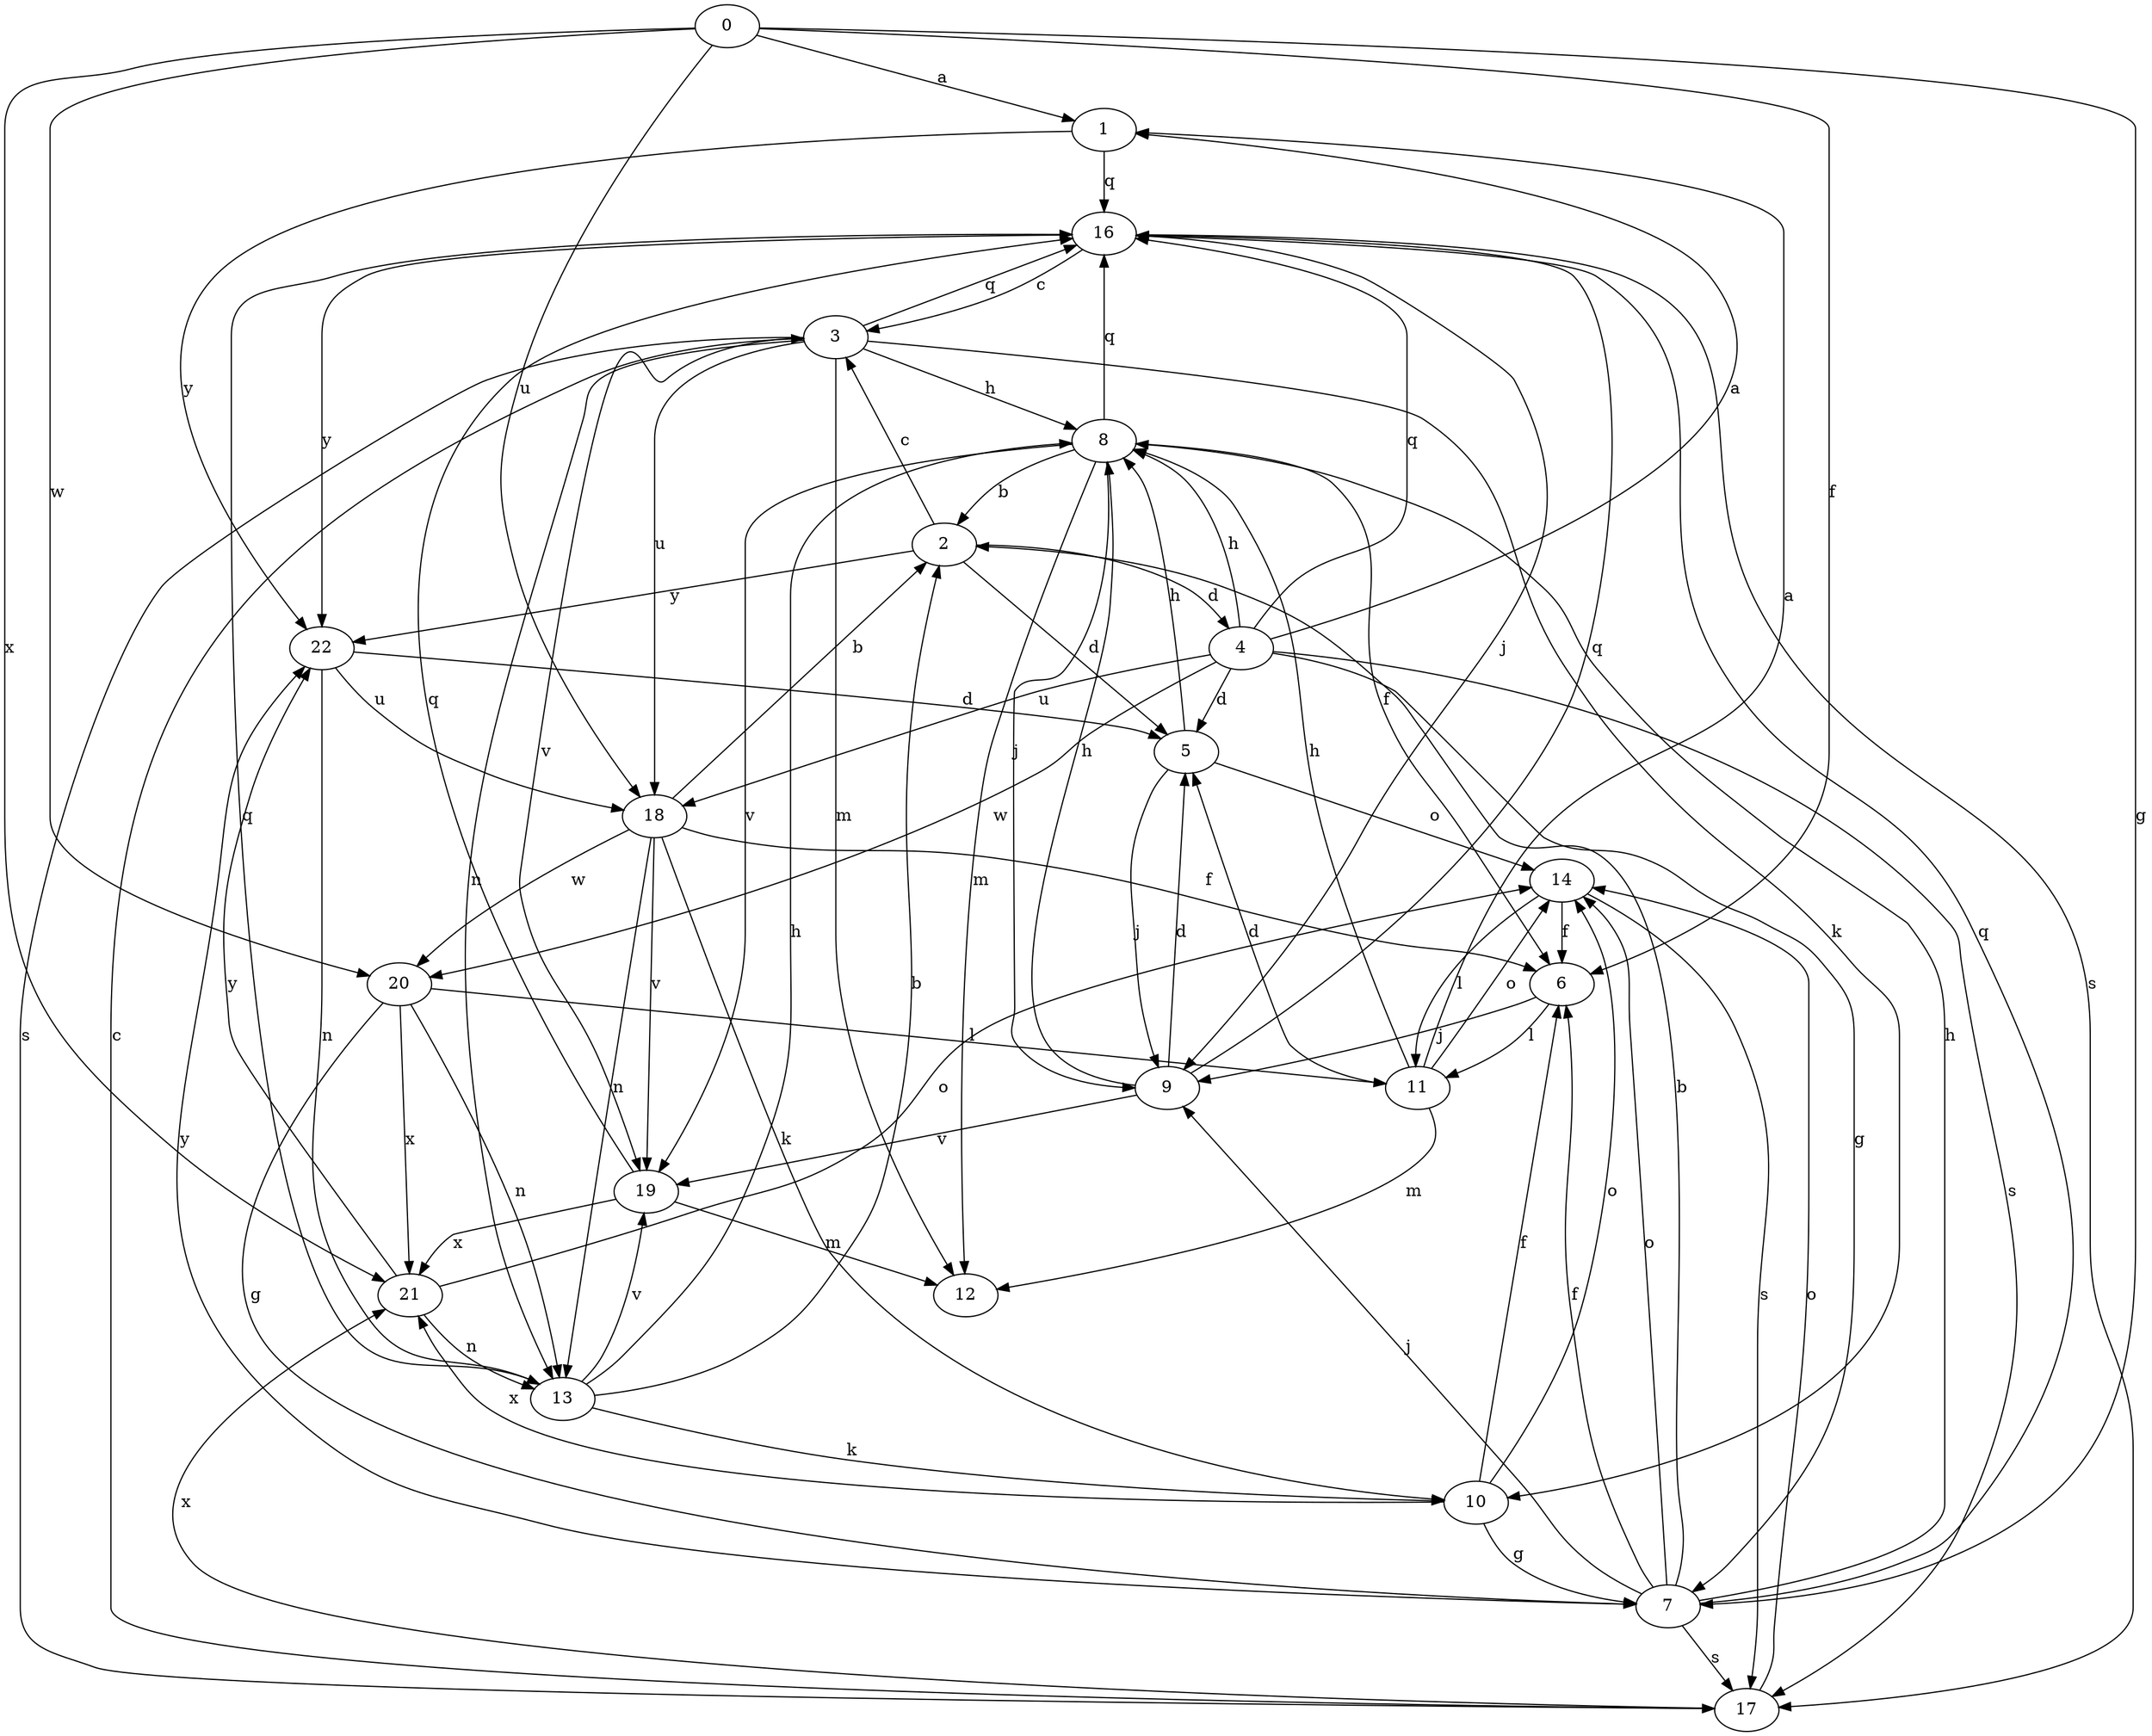 strict digraph  {
0;
1;
2;
3;
4;
5;
6;
7;
8;
9;
10;
11;
12;
13;
14;
16;
17;
18;
19;
20;
21;
22;
0 -> 1  [label=a];
0 -> 6  [label=f];
0 -> 7  [label=g];
0 -> 18  [label=u];
0 -> 20  [label=w];
0 -> 21  [label=x];
1 -> 16  [label=q];
1 -> 22  [label=y];
2 -> 3  [label=c];
2 -> 4  [label=d];
2 -> 5  [label=d];
2 -> 22  [label=y];
3 -> 8  [label=h];
3 -> 10  [label=k];
3 -> 12  [label=m];
3 -> 13  [label=n];
3 -> 16  [label=q];
3 -> 17  [label=s];
3 -> 18  [label=u];
3 -> 19  [label=v];
4 -> 1  [label=a];
4 -> 5  [label=d];
4 -> 7  [label=g];
4 -> 8  [label=h];
4 -> 16  [label=q];
4 -> 17  [label=s];
4 -> 18  [label=u];
4 -> 20  [label=w];
5 -> 8  [label=h];
5 -> 9  [label=j];
5 -> 14  [label=o];
6 -> 9  [label=j];
6 -> 11  [label=l];
7 -> 2  [label=b];
7 -> 6  [label=f];
7 -> 8  [label=h];
7 -> 9  [label=j];
7 -> 14  [label=o];
7 -> 16  [label=q];
7 -> 17  [label=s];
7 -> 22  [label=y];
8 -> 2  [label=b];
8 -> 6  [label=f];
8 -> 9  [label=j];
8 -> 12  [label=m];
8 -> 16  [label=q];
8 -> 19  [label=v];
9 -> 5  [label=d];
9 -> 8  [label=h];
9 -> 16  [label=q];
9 -> 19  [label=v];
10 -> 6  [label=f];
10 -> 7  [label=g];
10 -> 14  [label=o];
10 -> 21  [label=x];
11 -> 1  [label=a];
11 -> 5  [label=d];
11 -> 8  [label=h];
11 -> 12  [label=m];
11 -> 14  [label=o];
13 -> 2  [label=b];
13 -> 8  [label=h];
13 -> 10  [label=k];
13 -> 16  [label=q];
13 -> 19  [label=v];
14 -> 6  [label=f];
14 -> 11  [label=l];
14 -> 17  [label=s];
16 -> 3  [label=c];
16 -> 9  [label=j];
16 -> 17  [label=s];
16 -> 22  [label=y];
17 -> 3  [label=c];
17 -> 14  [label=o];
17 -> 21  [label=x];
18 -> 2  [label=b];
18 -> 6  [label=f];
18 -> 10  [label=k];
18 -> 13  [label=n];
18 -> 19  [label=v];
18 -> 20  [label=w];
19 -> 12  [label=m];
19 -> 16  [label=q];
19 -> 21  [label=x];
20 -> 7  [label=g];
20 -> 11  [label=l];
20 -> 13  [label=n];
20 -> 21  [label=x];
21 -> 13  [label=n];
21 -> 14  [label=o];
21 -> 22  [label=y];
22 -> 5  [label=d];
22 -> 13  [label=n];
22 -> 18  [label=u];
}
